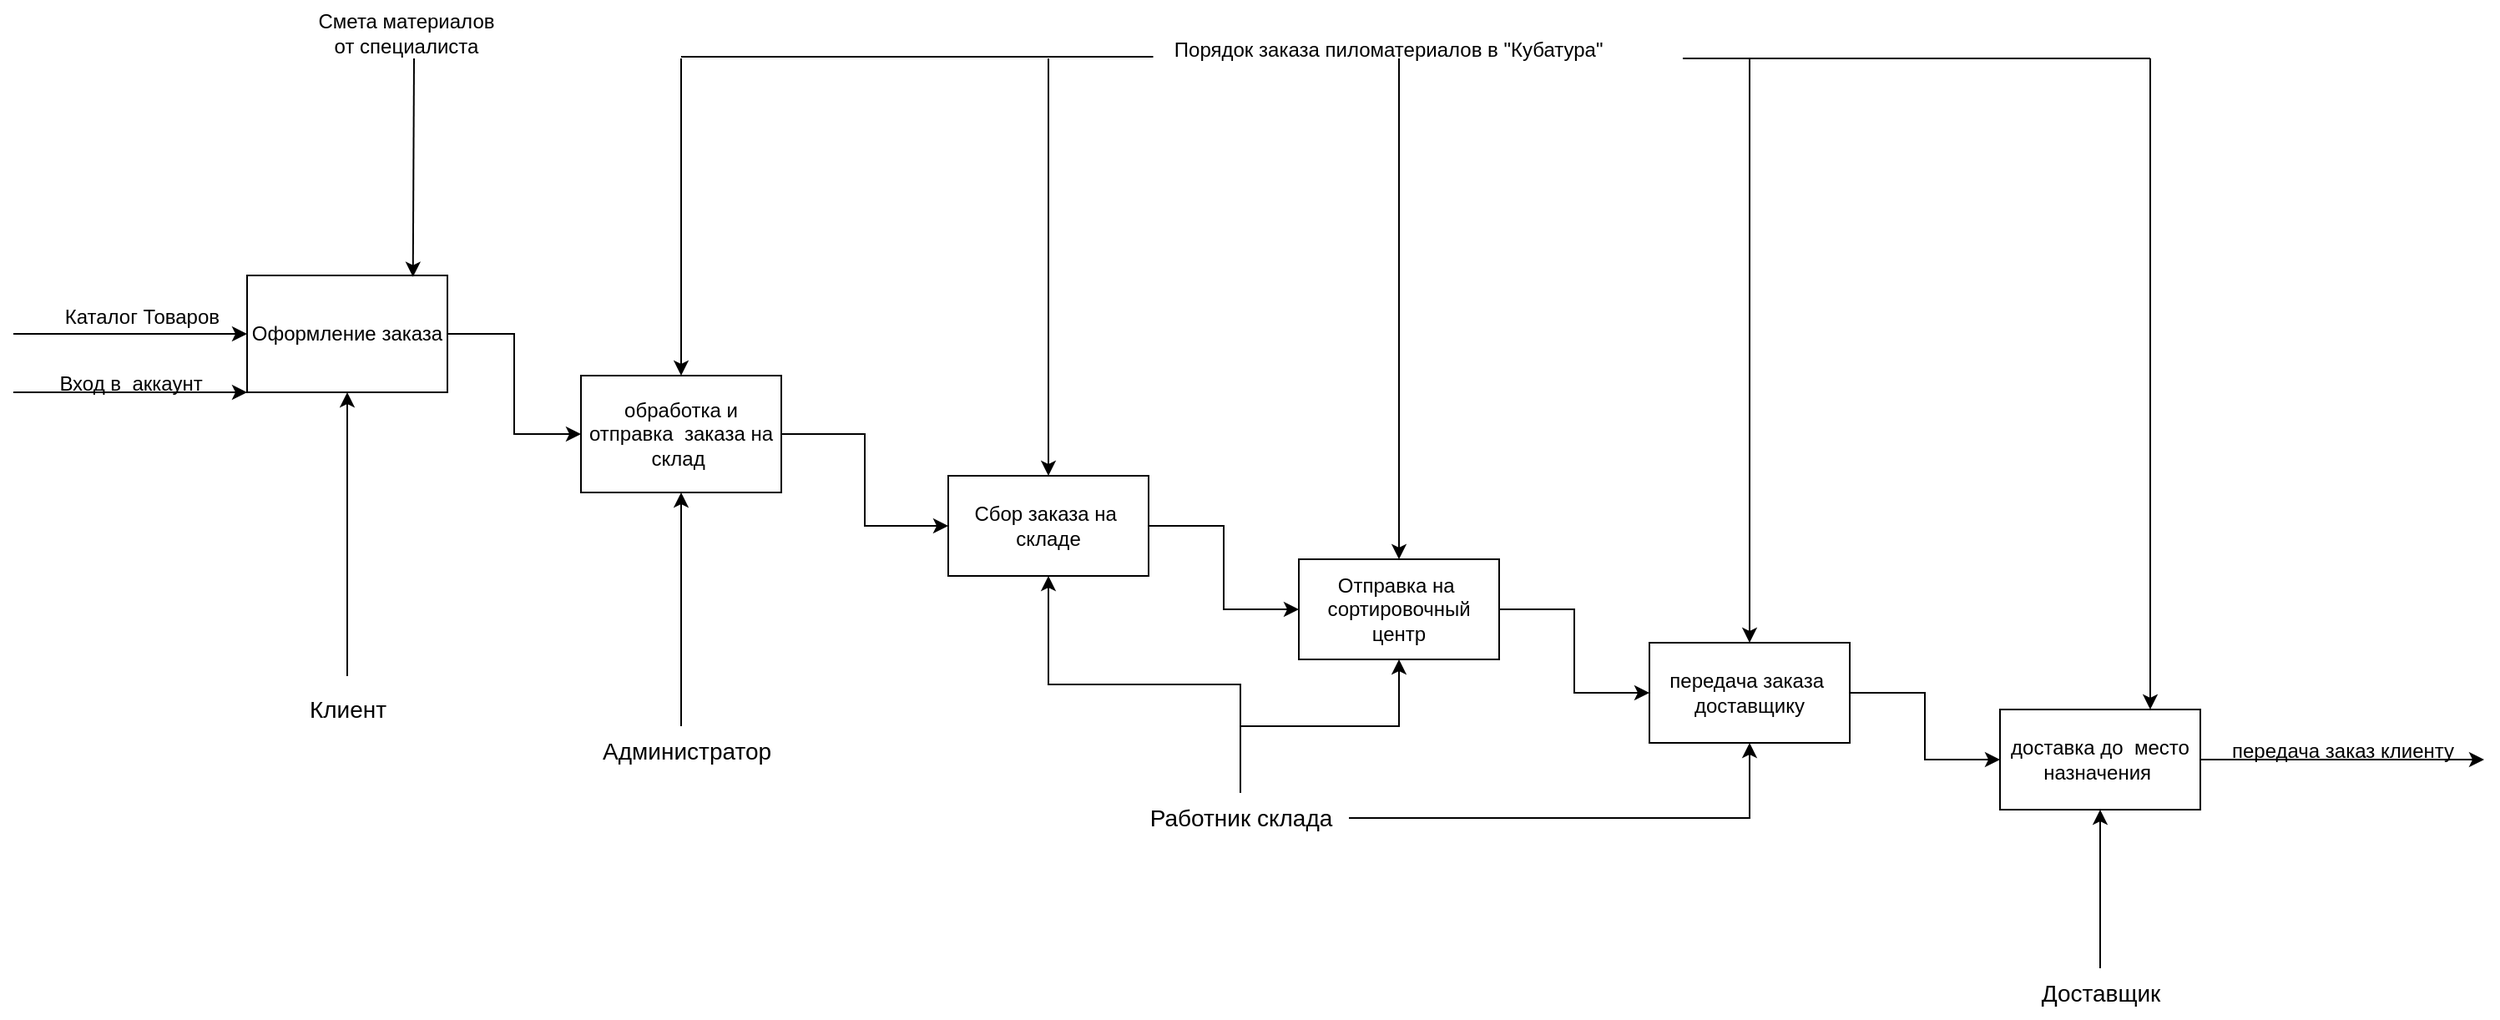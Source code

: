 <mxfile version="20.8.18" type="device"><diagram name="Страница 1" id="Myj11ZRl17msdorz4gn0"><mxGraphModel dx="2227" dy="644" grid="1" gridSize="10" guides="1" tooltips="1" connect="1" arrows="1" fold="1" page="1" pageScale="1" pageWidth="827" pageHeight="1169" math="0" shadow="0"><root><mxCell id="0"/><mxCell id="1" parent="0"/><mxCell id="hszE0s8Qk2_CxteYytN6-1" style="edgeStyle=orthogonalEdgeStyle;rounded=0;orthogonalLoop=1;jettySize=auto;html=1;" edge="1" parent="1" source="hszE0s8Qk2_CxteYytN6-2" target="hszE0s8Qk2_CxteYytN6-8"><mxGeometry relative="1" as="geometry"/></mxCell><mxCell id="hszE0s8Qk2_CxteYytN6-2" value="Оформление заказа" style="rounded=0;whiteSpace=wrap;html=1;" vertex="1" parent="1"><mxGeometry x="-650" y="200" width="120" height="70" as="geometry"/></mxCell><mxCell id="hszE0s8Qk2_CxteYytN6-3" value="" style="endArrow=classic;html=1;rounded=0;entryX=0;entryY=0.5;entryDx=0;entryDy=0;" edge="1" parent="1" target="hszE0s8Qk2_CxteYytN6-2"><mxGeometry width="50" height="50" relative="1" as="geometry"><mxPoint x="-790" y="235" as="sourcePoint"/><mxPoint x="-630" y="230" as="targetPoint"/></mxGeometry></mxCell><mxCell id="hszE0s8Qk2_CxteYytN6-4" value="" style="endArrow=classic;html=1;rounded=0;entryX=0;entryY=1;entryDx=0;entryDy=0;" edge="1" parent="1" target="hszE0s8Qk2_CxteYytN6-2"><mxGeometry width="50" height="50" relative="1" as="geometry"><mxPoint x="-790" y="270" as="sourcePoint"/><mxPoint x="-620" y="270" as="targetPoint"/></mxGeometry></mxCell><mxCell id="hszE0s8Qk2_CxteYytN6-5" value="Каталог Товаров&amp;nbsp;&amp;nbsp;" style="text;html=1;align=center;verticalAlign=middle;resizable=0;points=[];autosize=1;strokeColor=none;fillColor=none;" vertex="1" parent="1"><mxGeometry x="-770" y="210" width="120" height="30" as="geometry"/></mxCell><mxCell id="hszE0s8Qk2_CxteYytN6-6" value="Вход в&amp;nbsp; аккаунт" style="text;html=1;align=center;verticalAlign=middle;resizable=0;points=[];autosize=1;strokeColor=none;fillColor=none;" vertex="1" parent="1"><mxGeometry x="-775" y="250" width="110" height="30" as="geometry"/></mxCell><mxCell id="hszE0s8Qk2_CxteYytN6-7" style="edgeStyle=orthogonalEdgeStyle;rounded=0;orthogonalLoop=1;jettySize=auto;html=1;entryX=0;entryY=0.5;entryDx=0;entryDy=0;" edge="1" parent="1" source="hszE0s8Qk2_CxteYytN6-8" target="hszE0s8Qk2_CxteYytN6-10"><mxGeometry relative="1" as="geometry"><mxPoint x="-270" y="345" as="targetPoint"/></mxGeometry></mxCell><mxCell id="hszE0s8Qk2_CxteYytN6-8" value="обработка и отправка&amp;nbsp; заказа на склад&amp;nbsp;" style="rounded=0;whiteSpace=wrap;html=1;" vertex="1" parent="1"><mxGeometry x="-450" y="260" width="120" height="70" as="geometry"/></mxCell><mxCell id="hszE0s8Qk2_CxteYytN6-9" style="edgeStyle=orthogonalEdgeStyle;rounded=0;orthogonalLoop=1;jettySize=auto;html=1;entryX=0;entryY=0.5;entryDx=0;entryDy=0;" edge="1" parent="1" source="hszE0s8Qk2_CxteYytN6-10" target="hszE0s8Qk2_CxteYytN6-12"><mxGeometry relative="1" as="geometry"/></mxCell><mxCell id="hszE0s8Qk2_CxteYytN6-10" value="Сбор заказа на&amp;nbsp; складе" style="rounded=0;whiteSpace=wrap;html=1;" vertex="1" parent="1"><mxGeometry x="-230" y="320" width="120" height="60" as="geometry"/></mxCell><mxCell id="hszE0s8Qk2_CxteYytN6-11" style="edgeStyle=orthogonalEdgeStyle;rounded=0;orthogonalLoop=1;jettySize=auto;html=1;entryX=0;entryY=0.5;entryDx=0;entryDy=0;" edge="1" parent="1" source="hszE0s8Qk2_CxteYytN6-12" target="hszE0s8Qk2_CxteYytN6-14"><mxGeometry relative="1" as="geometry"/></mxCell><mxCell id="hszE0s8Qk2_CxteYytN6-12" value="Отправка на&amp;nbsp; сортировочный центр" style="rounded=0;whiteSpace=wrap;html=1;" vertex="1" parent="1"><mxGeometry x="-20" y="370" width="120" height="60" as="geometry"/></mxCell><mxCell id="hszE0s8Qk2_CxteYytN6-13" style="edgeStyle=orthogonalEdgeStyle;rounded=0;orthogonalLoop=1;jettySize=auto;html=1;entryX=0;entryY=0.5;entryDx=0;entryDy=0;" edge="1" parent="1" source="hszE0s8Qk2_CxteYytN6-14" target="hszE0s8Qk2_CxteYytN6-15"><mxGeometry relative="1" as="geometry"/></mxCell><mxCell id="hszE0s8Qk2_CxteYytN6-14" value="передача заказа&amp;nbsp; доставщику" style="rounded=0;whiteSpace=wrap;html=1;" vertex="1" parent="1"><mxGeometry x="190" y="420" width="120" height="60" as="geometry"/></mxCell><mxCell id="hszE0s8Qk2_CxteYytN6-15" value="доставка до&amp;nbsp; место назначения&amp;nbsp;" style="rounded=0;whiteSpace=wrap;html=1;" vertex="1" parent="1"><mxGeometry x="400" y="460" width="120" height="60" as="geometry"/></mxCell><mxCell id="hszE0s8Qk2_CxteYytN6-16" value="" style="endArrow=classic;html=1;rounded=0;exitX=1;exitY=0.5;exitDx=0;exitDy=0;" edge="1" parent="1" source="hszE0s8Qk2_CxteYytN6-15"><mxGeometry width="50" height="50" relative="1" as="geometry"><mxPoint x="10" y="440" as="sourcePoint"/><mxPoint x="690" y="490" as="targetPoint"/></mxGeometry></mxCell><mxCell id="hszE0s8Qk2_CxteYytN6-17" value="передача заказ клиенту" style="text;html=1;align=center;verticalAlign=middle;resizable=0;points=[];autosize=1;strokeColor=none;fillColor=none;" vertex="1" parent="1"><mxGeometry x="525" y="470" width="160" height="30" as="geometry"/></mxCell><mxCell id="hszE0s8Qk2_CxteYytN6-18" value="" style="endArrow=none;html=1;rounded=0;" edge="1" parent="1"><mxGeometry width="50" height="50" relative="1" as="geometry"><mxPoint x="490" y="70" as="sourcePoint"/><mxPoint x="210" y="70" as="targetPoint"/></mxGeometry></mxCell><mxCell id="hszE0s8Qk2_CxteYytN6-19" value="Порядок заказа пиломатериалов в &quot;Кубатура&quot;&amp;nbsp;" style="text;html=1;align=center;verticalAlign=middle;resizable=0;points=[];autosize=1;strokeColor=none;fillColor=none;" vertex="1" parent="1"><mxGeometry x="-105" y="50" width="280" height="30" as="geometry"/></mxCell><mxCell id="hszE0s8Qk2_CxteYytN6-20" value="" style="endArrow=classic;html=1;rounded=0;fontSize=14;entryX=0.828;entryY=0.012;entryDx=0;entryDy=0;entryPerimeter=0;" edge="1" parent="1" target="hszE0s8Qk2_CxteYytN6-2"><mxGeometry width="50" height="50" relative="1" as="geometry"><mxPoint x="-550" y="70" as="sourcePoint"/><mxPoint x="-20" y="400" as="targetPoint"/></mxGeometry></mxCell><mxCell id="hszE0s8Qk2_CxteYytN6-21" value="" style="endArrow=classic;html=1;rounded=0;fontSize=14;entryX=0.5;entryY=0;entryDx=0;entryDy=0;" edge="1" parent="1" target="hszE0s8Qk2_CxteYytN6-8"><mxGeometry width="50" height="50" relative="1" as="geometry"><mxPoint x="-390" y="70" as="sourcePoint"/><mxPoint x="-20" y="400" as="targetPoint"/></mxGeometry></mxCell><mxCell id="hszE0s8Qk2_CxteYytN6-22" value="" style="endArrow=classic;html=1;rounded=0;fontSize=14;entryX=0.5;entryY=0;entryDx=0;entryDy=0;" edge="1" parent="1" target="hszE0s8Qk2_CxteYytN6-10"><mxGeometry width="50" height="50" relative="1" as="geometry"><mxPoint x="-170" y="70" as="sourcePoint"/><mxPoint x="-20" y="400" as="targetPoint"/></mxGeometry></mxCell><mxCell id="hszE0s8Qk2_CxteYytN6-23" value="" style="endArrow=classic;html=1;rounded=0;fontSize=14;entryX=0.5;entryY=0;entryDx=0;entryDy=0;" edge="1" parent="1" target="hszE0s8Qk2_CxteYytN6-12"><mxGeometry width="50" height="50" relative="1" as="geometry"><mxPoint x="40" y="70" as="sourcePoint"/><mxPoint x="-20" y="400" as="targetPoint"/></mxGeometry></mxCell><mxCell id="hszE0s8Qk2_CxteYytN6-24" value="" style="endArrow=classic;html=1;rounded=0;fontSize=14;entryX=0.5;entryY=0;entryDx=0;entryDy=0;" edge="1" parent="1" target="hszE0s8Qk2_CxteYytN6-14"><mxGeometry width="50" height="50" relative="1" as="geometry"><mxPoint x="250" y="70" as="sourcePoint"/><mxPoint x="-20" y="400" as="targetPoint"/></mxGeometry></mxCell><mxCell id="hszE0s8Qk2_CxteYytN6-25" value="" style="endArrow=classic;html=1;rounded=0;fontSize=14;entryX=0.75;entryY=0;entryDx=0;entryDy=0;" edge="1" parent="1" target="hszE0s8Qk2_CxteYytN6-15"><mxGeometry width="50" height="50" relative="1" as="geometry"><mxPoint x="490" y="70" as="sourcePoint"/><mxPoint x="-340" y="650" as="targetPoint"/></mxGeometry></mxCell><mxCell id="hszE0s8Qk2_CxteYytN6-26" value="" style="endArrow=classic;html=1;rounded=0;fontSize=14;entryX=0.5;entryY=1;entryDx=0;entryDy=0;" edge="1" parent="1" target="hszE0s8Qk2_CxteYytN6-2"><mxGeometry width="50" height="50" relative="1" as="geometry"><mxPoint x="-590" y="440" as="sourcePoint"/><mxPoint x="-340" y="650" as="targetPoint"/></mxGeometry></mxCell><mxCell id="hszE0s8Qk2_CxteYytN6-27" value="Клиент" style="text;html=1;align=center;verticalAlign=middle;resizable=0;points=[];autosize=1;strokeColor=none;fillColor=none;fontSize=14;" vertex="1" parent="1"><mxGeometry x="-625" y="445" width="70" height="30" as="geometry"/></mxCell><mxCell id="hszE0s8Qk2_CxteYytN6-28" value="" style="endArrow=classic;html=1;rounded=0;fontSize=14;entryX=0.5;entryY=1;entryDx=0;entryDy=0;" edge="1" parent="1" target="hszE0s8Qk2_CxteYytN6-8"><mxGeometry width="50" height="50" relative="1" as="geometry"><mxPoint x="-390" y="470" as="sourcePoint"/><mxPoint x="-340" y="650" as="targetPoint"/></mxGeometry></mxCell><mxCell id="hszE0s8Qk2_CxteYytN6-29" value="Администратор&amp;nbsp;" style="text;html=1;align=center;verticalAlign=middle;resizable=0;points=[];autosize=1;strokeColor=none;fillColor=none;fontSize=14;" vertex="1" parent="1"><mxGeometry x="-450" y="470" width="130" height="30" as="geometry"/></mxCell><mxCell id="hszE0s8Qk2_CxteYytN6-30" style="edgeStyle=orthogonalEdgeStyle;rounded=0;orthogonalLoop=1;jettySize=auto;html=1;entryX=0.5;entryY=1;entryDx=0;entryDy=0;fontSize=14;" edge="1" parent="1" source="hszE0s8Qk2_CxteYytN6-33" target="hszE0s8Qk2_CxteYytN6-10"><mxGeometry relative="1" as="geometry"/></mxCell><mxCell id="hszE0s8Qk2_CxteYytN6-31" style="edgeStyle=orthogonalEdgeStyle;rounded=0;orthogonalLoop=1;jettySize=auto;html=1;entryX=0.5;entryY=1;entryDx=0;entryDy=0;fontSize=14;" edge="1" parent="1" source="hszE0s8Qk2_CxteYytN6-33" target="hszE0s8Qk2_CxteYytN6-12"><mxGeometry relative="1" as="geometry"/></mxCell><mxCell id="hszE0s8Qk2_CxteYytN6-32" style="edgeStyle=orthogonalEdgeStyle;rounded=0;orthogonalLoop=1;jettySize=auto;html=1;entryX=0.5;entryY=1;entryDx=0;entryDy=0;fontSize=14;" edge="1" parent="1" source="hszE0s8Qk2_CxteYytN6-33" target="hszE0s8Qk2_CxteYytN6-14"><mxGeometry relative="1" as="geometry"/></mxCell><mxCell id="hszE0s8Qk2_CxteYytN6-33" value="Работник склада" style="text;html=1;align=center;verticalAlign=middle;resizable=0;points=[];autosize=1;strokeColor=none;fillColor=none;fontSize=14;" vertex="1" parent="1"><mxGeometry x="-120" y="510" width="130" height="30" as="geometry"/></mxCell><mxCell id="hszE0s8Qk2_CxteYytN6-34" value="Доставщик" style="text;html=1;align=center;verticalAlign=middle;resizable=0;points=[];autosize=1;strokeColor=none;fillColor=none;fontSize=14;" vertex="1" parent="1"><mxGeometry x="415" y="615" width="90" height="30" as="geometry"/></mxCell><mxCell id="hszE0s8Qk2_CxteYytN6-35" value="" style="endArrow=classic;html=1;rounded=0;fontSize=14;entryX=0.5;entryY=1;entryDx=0;entryDy=0;" edge="1" parent="1" source="hszE0s8Qk2_CxteYytN6-34" target="hszE0s8Qk2_CxteYytN6-15"><mxGeometry width="50" height="50" relative="1" as="geometry"><mxPoint x="-390" y="700" as="sourcePoint"/><mxPoint x="-340" y="650" as="targetPoint"/></mxGeometry></mxCell><mxCell id="hszE0s8Qk2_CxteYytN6-36" value="" style="endArrow=none;html=1;rounded=0;entryX=-0.008;entryY=0.635;entryDx=0;entryDy=0;entryPerimeter=0;" edge="1" parent="1" target="hszE0s8Qk2_CxteYytN6-19"><mxGeometry width="50" height="50" relative="1" as="geometry"><mxPoint x="-390" y="69" as="sourcePoint"/><mxPoint x="-70" y="340" as="targetPoint"/></mxGeometry></mxCell><mxCell id="hszE0s8Qk2_CxteYytN6-37" value="Смета материалов&lt;br&gt;от специалиста" style="text;html=1;align=center;verticalAlign=middle;resizable=0;points=[];autosize=1;strokeColor=none;fillColor=none;" vertex="1" parent="1"><mxGeometry x="-620" y="35" width="130" height="40" as="geometry"/></mxCell></root></mxGraphModel></diagram></mxfile>